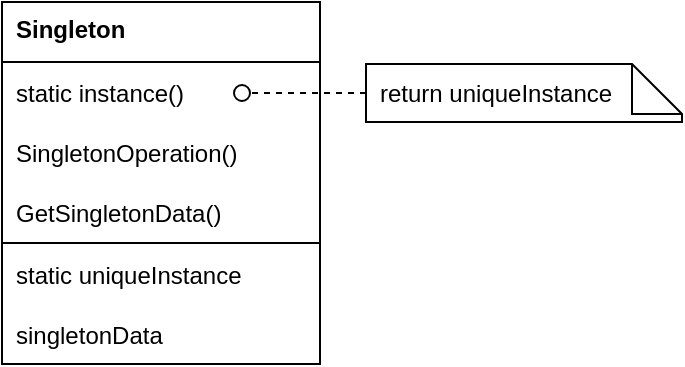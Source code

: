 <mxfile version="21.2.8" type="device">
  <diagram name="Page-1" id="D8mWoDbMLIgeqJkhS0fI">
    <mxGraphModel dx="641" dy="430" grid="1" gridSize="10" guides="1" tooltips="1" connect="1" arrows="1" fold="1" page="1" pageScale="1" pageWidth="850" pageHeight="1100" math="0" shadow="0">
      <root>
        <mxCell id="0" />
        <mxCell id="1" parent="0" />
        <mxCell id="yUOPdepEjJxAQeJ1RZQU-1" value="&lt;span style=&quot;font-weight: 700;&quot;&gt;Singleton&lt;/span&gt;" style="swimlane;fontStyle=0;align=left;verticalAlign=top;childLayout=stackLayout;horizontal=1;startSize=30;horizontalStack=0;resizeParent=1;resizeParentMax=0;resizeLast=0;collapsible=0;marginBottom=0;html=1;spacingLeft=5;" vertex="1" parent="1">
          <mxGeometry x="210" y="160" width="159" height="181" as="geometry" />
        </mxCell>
        <mxCell id="yUOPdepEjJxAQeJ1RZQU-2" value="static instance()" style="text;strokeColor=none;fillColor=none;align=left;verticalAlign=middle;spacingLeft=5;spacingRight=4;overflow=hidden;rotatable=0;points=[[0,0.5],[1,0.5]];portConstraint=eastwest;fontSize=12;fontStyle=0;connectable=0;allowArrows=0;" vertex="1" parent="yUOPdepEjJxAQeJ1RZQU-1">
          <mxGeometry y="30" width="159" height="30" as="geometry" />
        </mxCell>
        <mxCell id="yUOPdepEjJxAQeJ1RZQU-5" value="SingletonOperation()" style="text;strokeColor=none;fillColor=none;align=left;verticalAlign=middle;spacingLeft=5;spacingRight=4;overflow=hidden;rotatable=0;points=[[0,0.5],[1,0.5]];portConstraint=eastwest;fontSize=12;fontStyle=0;connectable=0;allowArrows=0;" vertex="1" parent="yUOPdepEjJxAQeJ1RZQU-1">
          <mxGeometry y="60" width="159" height="30" as="geometry" />
        </mxCell>
        <mxCell id="yUOPdepEjJxAQeJ1RZQU-6" value="GetSingletonData()" style="text;strokeColor=none;fillColor=none;align=left;verticalAlign=middle;spacingLeft=5;spacingRight=4;overflow=hidden;rotatable=0;points=[[0,0.5],[1,0.5]];portConstraint=eastwest;fontSize=12;fontStyle=0;connectable=0;allowArrows=0;" vertex="1" parent="yUOPdepEjJxAQeJ1RZQU-1">
          <mxGeometry y="90" width="159" height="30" as="geometry" />
        </mxCell>
        <mxCell id="yUOPdepEjJxAQeJ1RZQU-3" value="" style="line;strokeWidth=1;fillColor=none;align=left;verticalAlign=middle;spacingTop=-1;spacingLeft=3;spacingRight=3;rotatable=0;labelPosition=right;points=[];portConstraint=eastwest;" vertex="1" parent="yUOPdepEjJxAQeJ1RZQU-1">
          <mxGeometry y="120" width="159" height="1" as="geometry" />
        </mxCell>
        <mxCell id="yUOPdepEjJxAQeJ1RZQU-4" value="static uniqueInstance" style="text;strokeColor=none;fillColor=none;align=left;verticalAlign=middle;spacingLeft=5;spacingRight=4;overflow=hidden;rotatable=0;points=[[0,0.5],[1,0.5]];portConstraint=eastwest;fontSize=12;fontStyle=0;connectable=1;allowArrows=0;" vertex="1" parent="yUOPdepEjJxAQeJ1RZQU-1">
          <mxGeometry y="121" width="159" height="30" as="geometry" />
        </mxCell>
        <mxCell id="yUOPdepEjJxAQeJ1RZQU-7" value="singletonData" style="text;strokeColor=none;fillColor=none;align=left;verticalAlign=middle;spacingLeft=5;spacingRight=4;overflow=hidden;rotatable=0;points=[[0,0.5],[1,0.5]];portConstraint=eastwest;fontSize=12;fontStyle=0;connectable=1;allowArrows=0;" vertex="1" parent="yUOPdepEjJxAQeJ1RZQU-1">
          <mxGeometry y="151" width="159" height="30" as="geometry" />
        </mxCell>
        <mxCell id="yUOPdepEjJxAQeJ1RZQU-10" value="" style="html=1;verticalAlign=bottom;labelBackgroundColor=none;endArrow=oval;endFill=0;endSize=8;rounded=0;fontSize=12;exitX=0;exitY=0.5;exitDx=0;exitDy=0;exitPerimeter=0;anchorPointDirection=0;dashed=1;" edge="1" source="yUOPdepEjJxAQeJ1RZQU-11" parent="1">
          <mxGeometry width="160" relative="1" as="geometry">
            <mxPoint x="619" y="130.5" as="sourcePoint" />
            <mxPoint x="330" y="205.5" as="targetPoint" />
          </mxGeometry>
        </mxCell>
        <mxCell id="yUOPdepEjJxAQeJ1RZQU-11" value="return uniqueInstance" style="shape=note2;boundedLbl=1;whiteSpace=wrap;html=1;size=25;verticalAlign=middle;align=left;spacingLeft=5;fontSize=12;startSize=30;fillColor=none;" vertex="1" parent="1">
          <mxGeometry x="392" y="191" width="158" height="29" as="geometry" />
        </mxCell>
      </root>
    </mxGraphModel>
  </diagram>
</mxfile>
